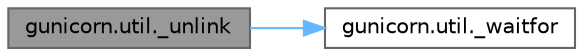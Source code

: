 digraph "gunicorn.util._unlink"
{
 // LATEX_PDF_SIZE
  bgcolor="transparent";
  edge [fontname=Helvetica,fontsize=10,labelfontname=Helvetica,labelfontsize=10];
  node [fontname=Helvetica,fontsize=10,shape=box,height=0.2,width=0.4];
  rankdir="LR";
  Node1 [id="Node000001",label="gunicorn.util._unlink",height=0.2,width=0.4,color="gray40", fillcolor="grey60", style="filled", fontcolor="black",tooltip=" "];
  Node1 -> Node2 [id="edge1_Node000001_Node000002",color="steelblue1",style="solid",tooltip=" "];
  Node2 [id="Node000002",label="gunicorn.util._waitfor",height=0.2,width=0.4,color="grey40", fillcolor="white", style="filled",URL="$namespacegunicorn_1_1util.html#ae437f54aeca9a2d702932d4a4c2a1000",tooltip=" "];
}

